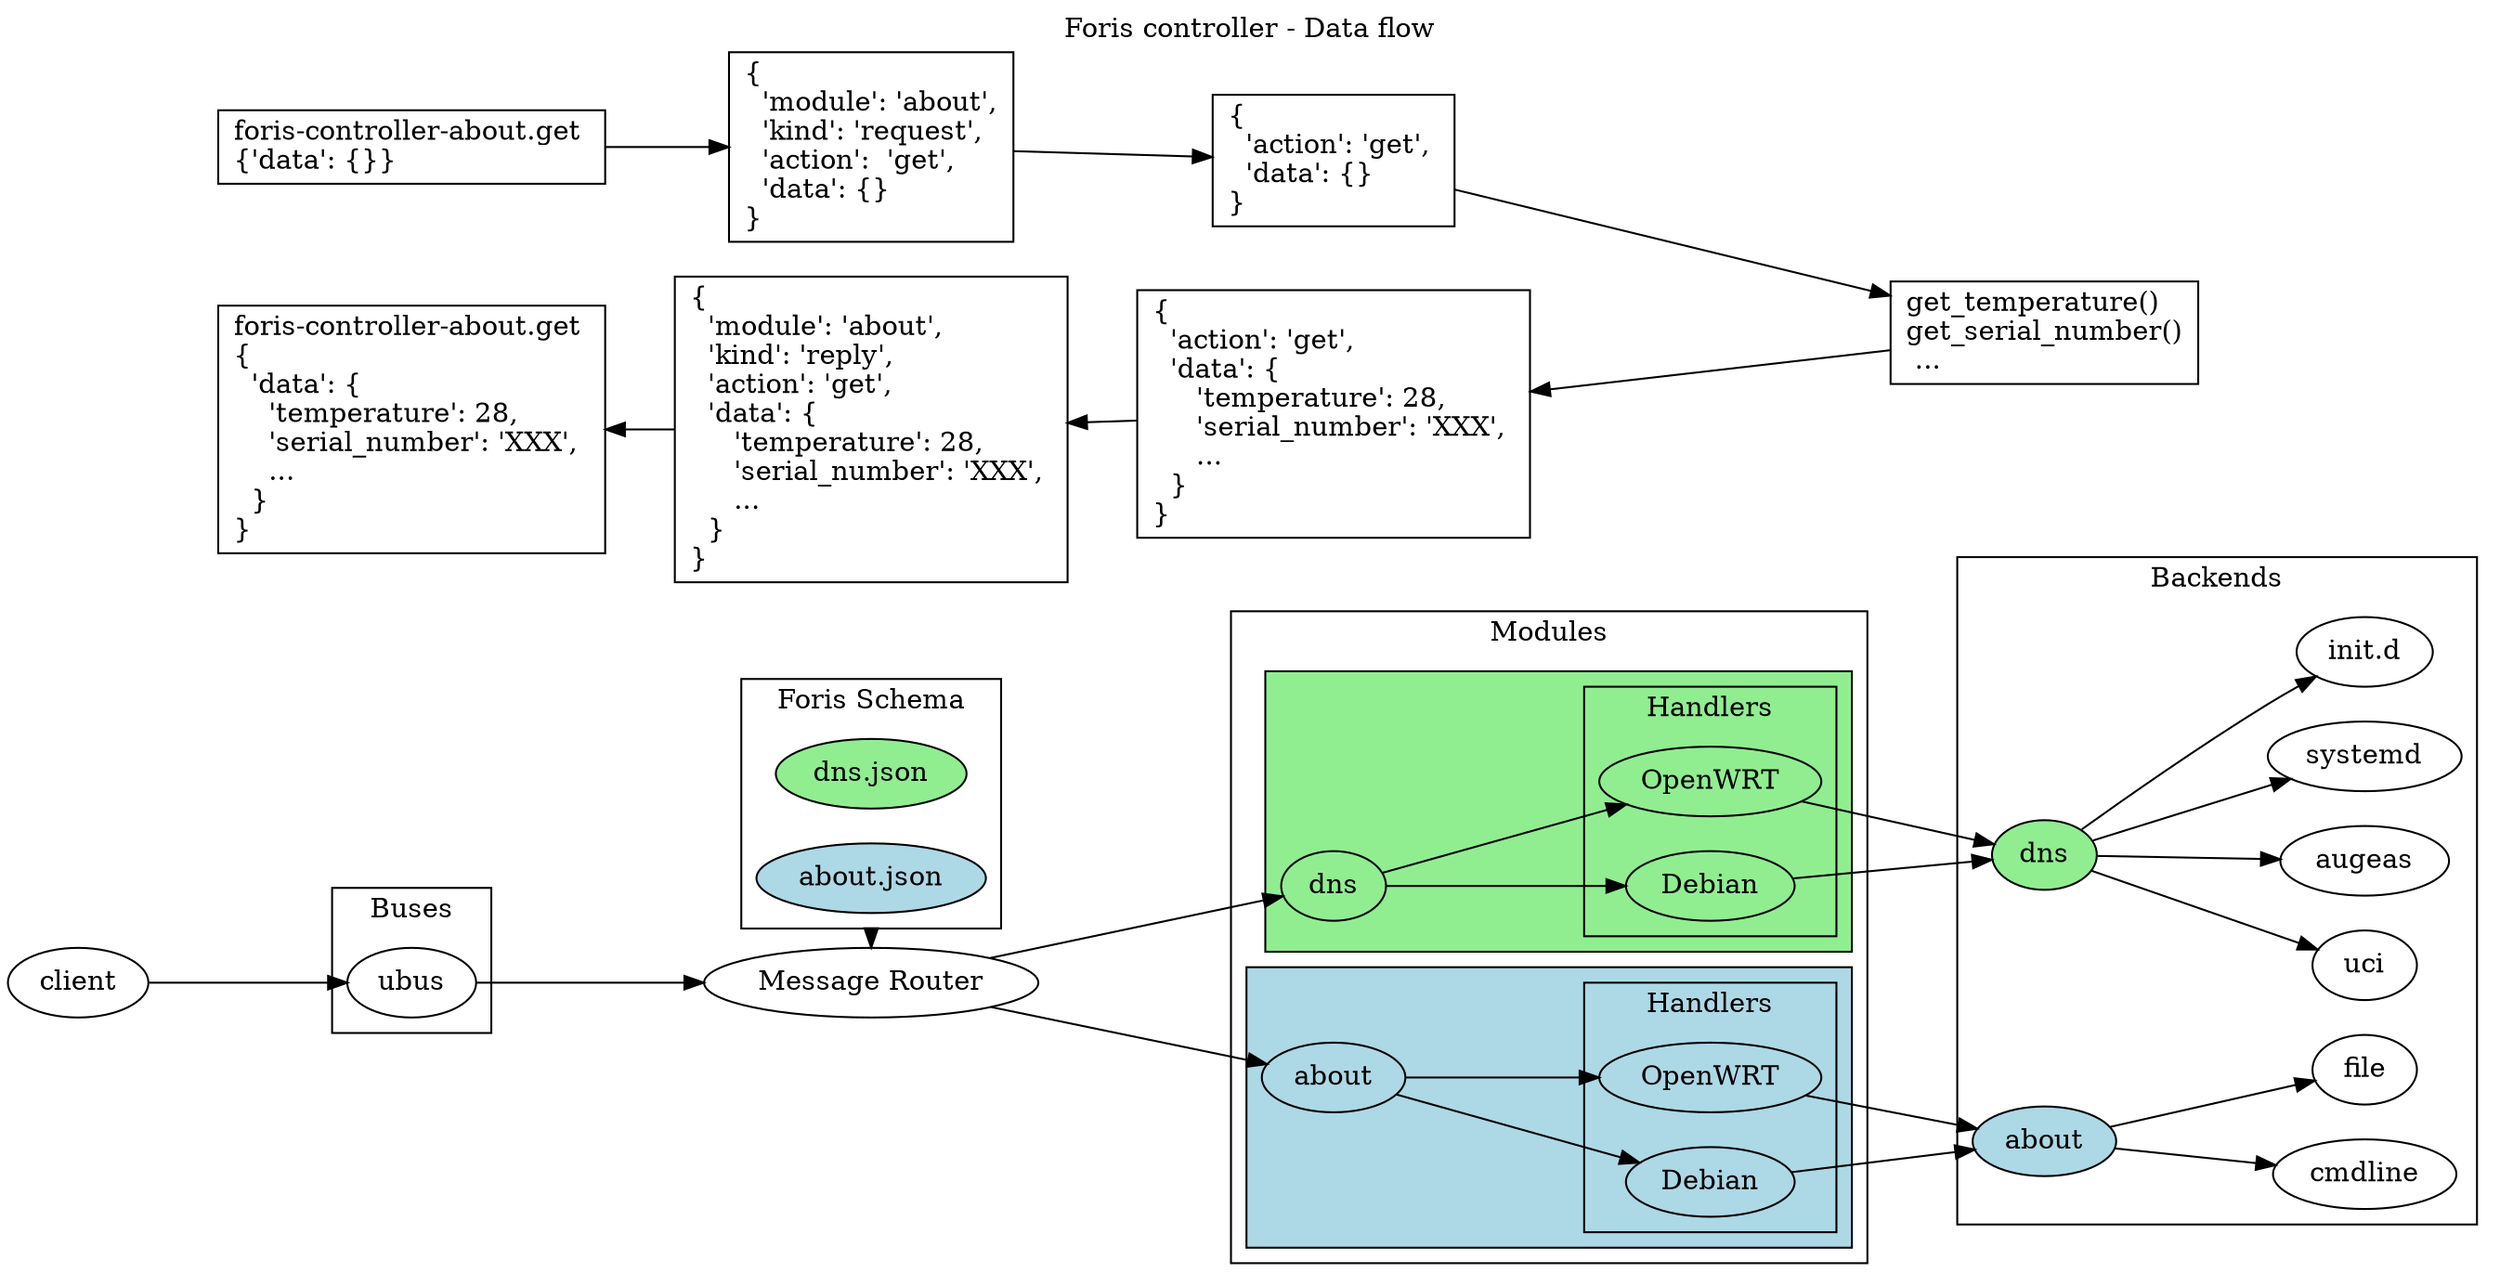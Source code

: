 digraph G{
	newrank=true;
	rankdir=LR;
	label="Foris controller - Data flow";
	labelloc="t";
	compound=true;


	subgraph clusterA {
		label="Buses";
		ubus;
	};
	message_router[label="Message Router"];

	subgraph clusterB {
		label="Foris Schema";
		schema1[label="dns.json", style=filled, fillcolor="lightgreen"];
		schema2[label="about.json", style=filled, fillcolor="lightblue"];
	};

	subgraph clusterC {
		label="Modules";
		subgraph clusterD {
			label="";
			style=filled;
			fillcolor="lightgreen";
			module1[label="dns"];
			subgraph clusterDA {
				label="Handlers";
				openwrt1[label="OpenWRT"];
				debian1[label="Debian"];
			}
			module1->openwrt1;
			module1->debian1;
		};
		subgraph clusterE {
			label="";
			style=filled;
			fillcolor="lightblue";
			module2[label="about"];
			subgraph clusterDB {
				label="Handlers";
				openwrt2[label="OpenWRT"];
				debian2[label="Debian"];
			};
			module2->openwrt2;
			module2->debian2;
		};
	};

	subgraph clusterF {
		label="Backends";
		cmdline;
		file;
		uci;
		augeas;
		systemd;
		init_d[label="init.d"];
		backend1[label="dns", style=filled, fillcolor="lightgreen"];
		backend2[label="about", style=filled, fillcolor="lightblue"];
	};

	bus_msg[label="foris-controller-about.get \l{'data': {}}\l", shape="box"];
	router_msg[label="{\l  'module': 'about',\l  'kind': 'request',\l  'action':  'get', \l  'data': {} \l}\l", shape="box"]
	module_msg[label="{\l  'action': 'get', \l  'data': {} \l}\l", shape="box"]
	backend_msg[label="get_temperature() \lget_serial_number()\l ...\l", shape="box"]
	module_msg_back[label="{\l  'action': 'get', \l  'data': { \l     'temperature': 28, \l     'serial_number': 'XXX', \l     ...\l  } \l}\l", shape="box"]
	router_msg_back[label="{\l  'module': 'about',\l  'kind': 'reply',\l  'action': 'get', \l  'data': { \l     'temperature': 28, \l     'serial_number': 'XXX', \l     ...\l  } \l}\l", shape="box"]
	bus_msg_back[label="foris-controller-about.get \l{\l  'data': {\l    'temperature': 28, \l    'serial_number': 'XXX', \l    ...\l  }\l}\l", shape="box"];
	
	bus_msg -> router_msg;
	router_msg -> module_msg;
	module_msg -> backend_msg;
	backend_msg -> module_msg_back;
	module_msg_back -> router_msg_back;
	router_msg_back -> bus_msg_back;

	client -> ubus;
	ubus -> message_router;
	schema2 -> message_router[ltail=clusterB];
	{rank=same schema1 schema2 message_router}
	message_router->module1;
	message_router->module2;
	openwrt1->backend1;
	debian1->backend1;
	openwrt2->backend2;
	debian2->backend2;
	backend1 -> uci;
	backend1 -> augeas;
	backend1 -> systemd;
	backend1 -> init_d;
	backend2 -> file;
	backend2 -> cmdline;

	{rank=same bus_msg ubus bus_msg_back}
	{rank=same router_msg message_router router_msg_back}
	{rank=same module_msg module1 module2 module_msg_back}
	{rank=same backend_msg backend1 backend2}
}
